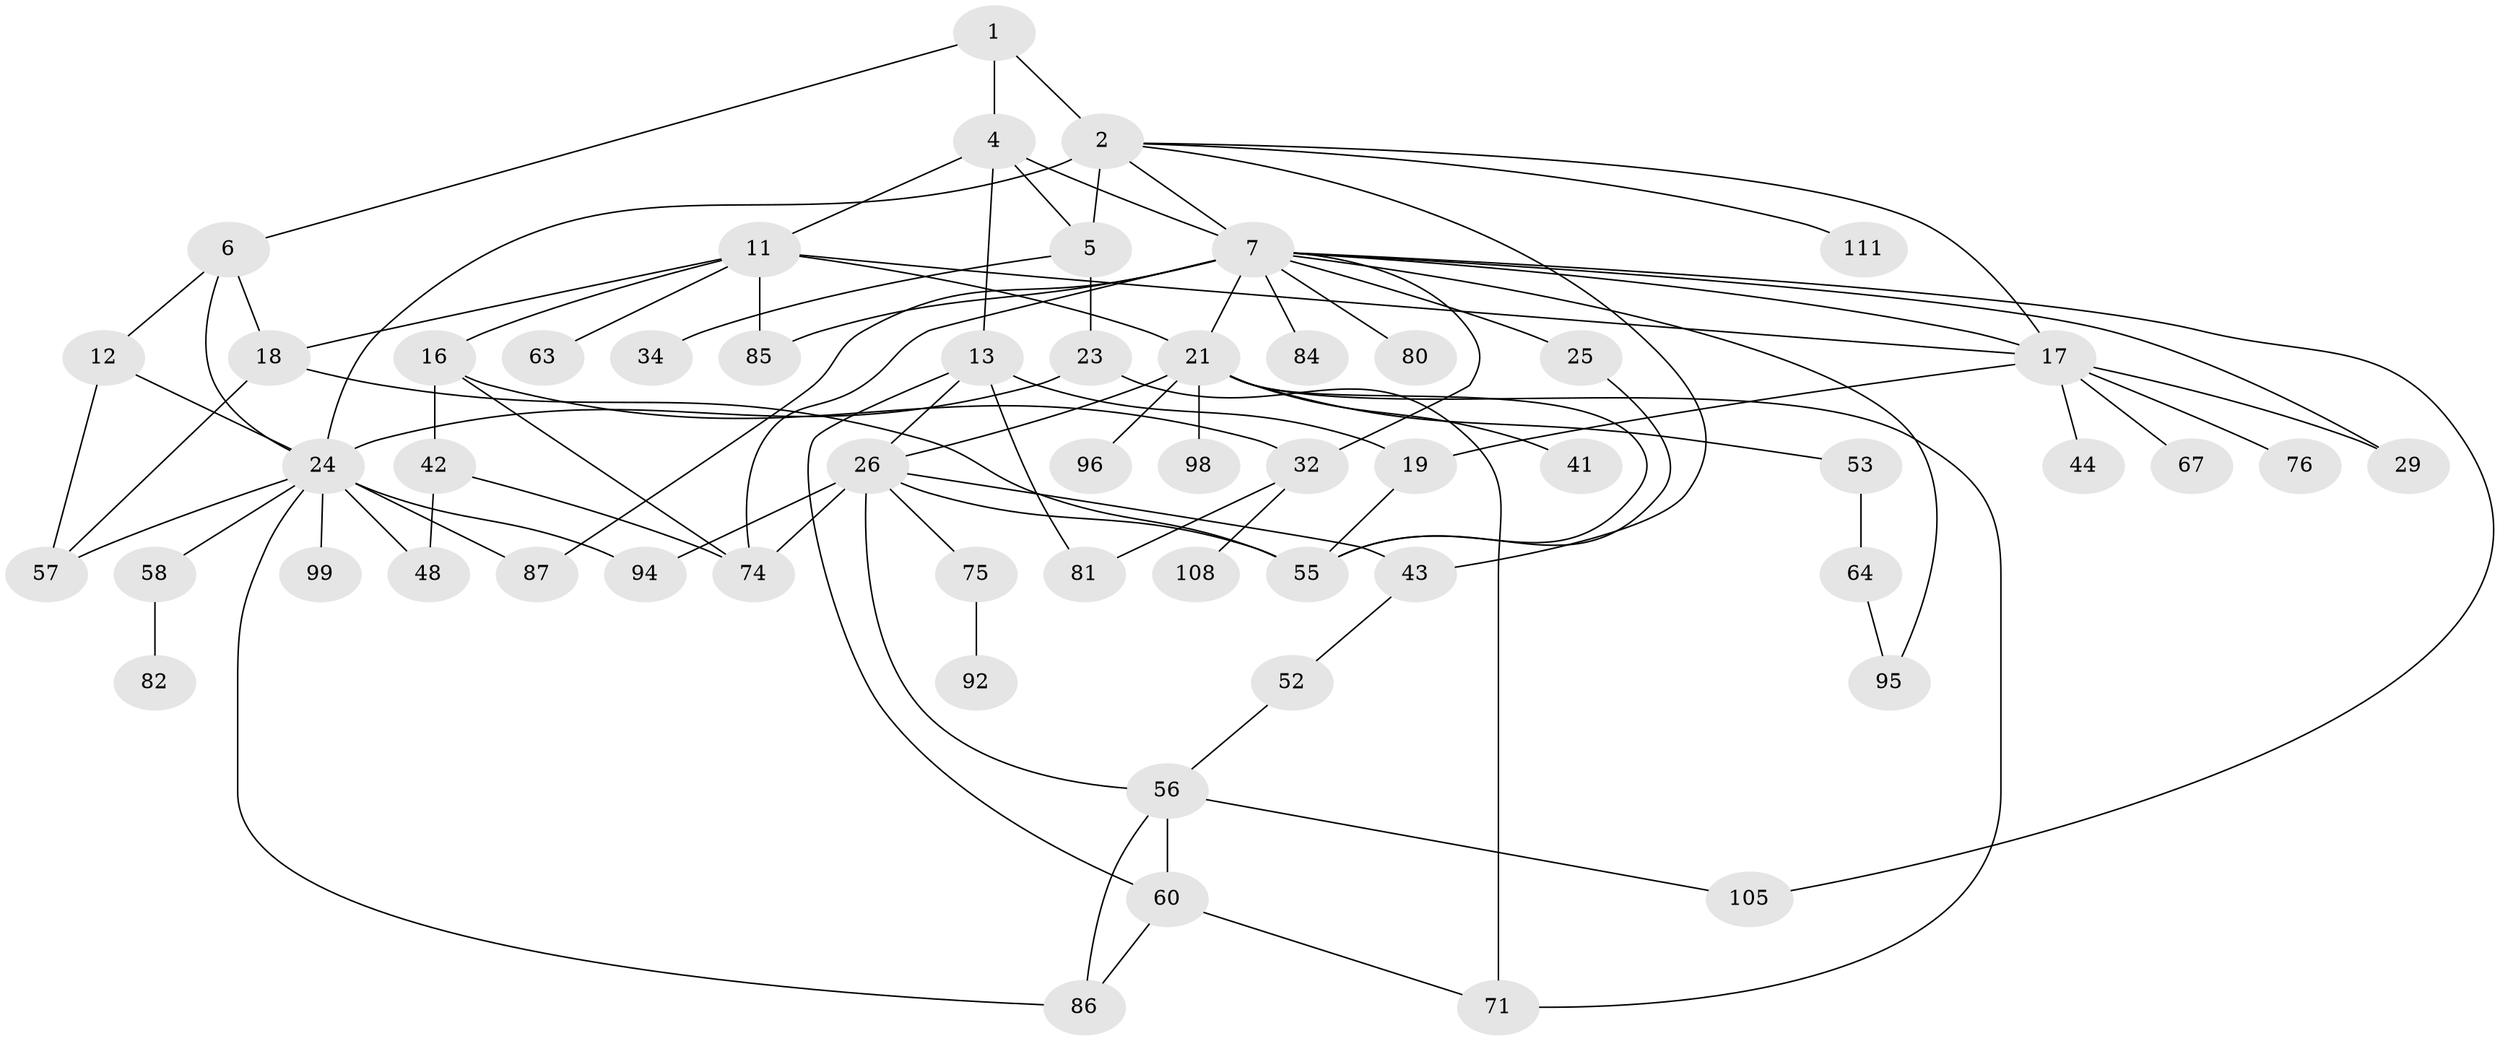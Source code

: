 // original degree distribution, {3: 0.2767857142857143, 8: 0.017857142857142856, 5: 0.07142857142857142, 4: 0.13392857142857142, 9: 0.008928571428571428, 1: 0.24107142857142858, 6: 0.017857142857142856, 2: 0.22321428571428573, 7: 0.008928571428571428}
// Generated by graph-tools (version 1.1) at 2025/13/03/09/25 04:13:19]
// undirected, 56 vertices, 91 edges
graph export_dot {
graph [start="1"]
  node [color=gray90,style=filled];
  1;
  2 [super="+3+89+49+50"];
  4 [super="+88"];
  5 [super="+59"];
  6;
  7 [super="+8+103+73+9+65+15"];
  11 [super="+47+35+14"];
  12 [super="+28"];
  13 [super="+112"];
  16 [super="+104"];
  17 [super="+31"];
  18 [super="+100+109+107"];
  19 [super="+38+106"];
  21 [super="+27+22"];
  23 [super="+78"];
  24 [super="+83+79+36+30+37"];
  25;
  26 [super="+33"];
  29;
  32;
  34;
  41;
  42 [super="+46"];
  43;
  44;
  48 [super="+70"];
  52;
  53 [super="+77"];
  55;
  56 [super="+97+66"];
  57 [super="+91"];
  58;
  60;
  63;
  64;
  67;
  71 [super="+93"];
  74 [super="+90"];
  75;
  76;
  80;
  81;
  82;
  84;
  85;
  86;
  87;
  92;
  94;
  95;
  96;
  98;
  99;
  105;
  108;
  111;
  1 -- 2;
  1 -- 4;
  1 -- 6;
  2 -- 5 [weight=2];
  2 -- 7 [weight=2];
  2 -- 111;
  2 -- 24 [weight=2];
  2 -- 43;
  2 -- 17;
  4 -- 11;
  4 -- 13;
  4 -- 5;
  4 -- 7;
  5 -- 23;
  5 -- 34;
  6 -- 12;
  6 -- 18;
  6 -- 24;
  7 -- 85 [weight=2];
  7 -- 21 [weight=2];
  7 -- 32;
  7 -- 87 [weight=2];
  7 -- 105;
  7 -- 74;
  7 -- 25 [weight=2];
  7 -- 80 [weight=2];
  7 -- 95;
  7 -- 17;
  7 -- 84;
  7 -- 29;
  11 -- 63;
  11 -- 21;
  11 -- 16;
  11 -- 17;
  11 -- 85;
  11 -- 18;
  12 -- 24;
  12 -- 57;
  13 -- 19;
  13 -- 60;
  13 -- 81;
  13 -- 26;
  16 -- 32;
  16 -- 42;
  16 -- 74;
  17 -- 67;
  17 -- 29;
  17 -- 19;
  17 -- 44;
  17 -- 76;
  18 -- 57;
  18 -- 55;
  19 -- 55;
  21 -- 41;
  21 -- 53 [weight=2];
  21 -- 96;
  21 -- 71;
  21 -- 55;
  21 -- 26;
  21 -- 98;
  23 -- 24;
  23 -- 71;
  24 -- 57;
  24 -- 86;
  24 -- 87;
  24 -- 99;
  24 -- 58;
  24 -- 94;
  24 -- 48;
  25 -- 55;
  26 -- 75;
  26 -- 55;
  26 -- 43;
  26 -- 94;
  26 -- 74;
  26 -- 56;
  32 -- 81;
  32 -- 108;
  42 -- 48;
  42 -- 74;
  43 -- 52;
  52 -- 56;
  53 -- 64;
  56 -- 105;
  56 -- 60 [weight=2];
  56 -- 86;
  58 -- 82;
  60 -- 86;
  60 -- 71;
  64 -- 95;
  75 -- 92;
}
